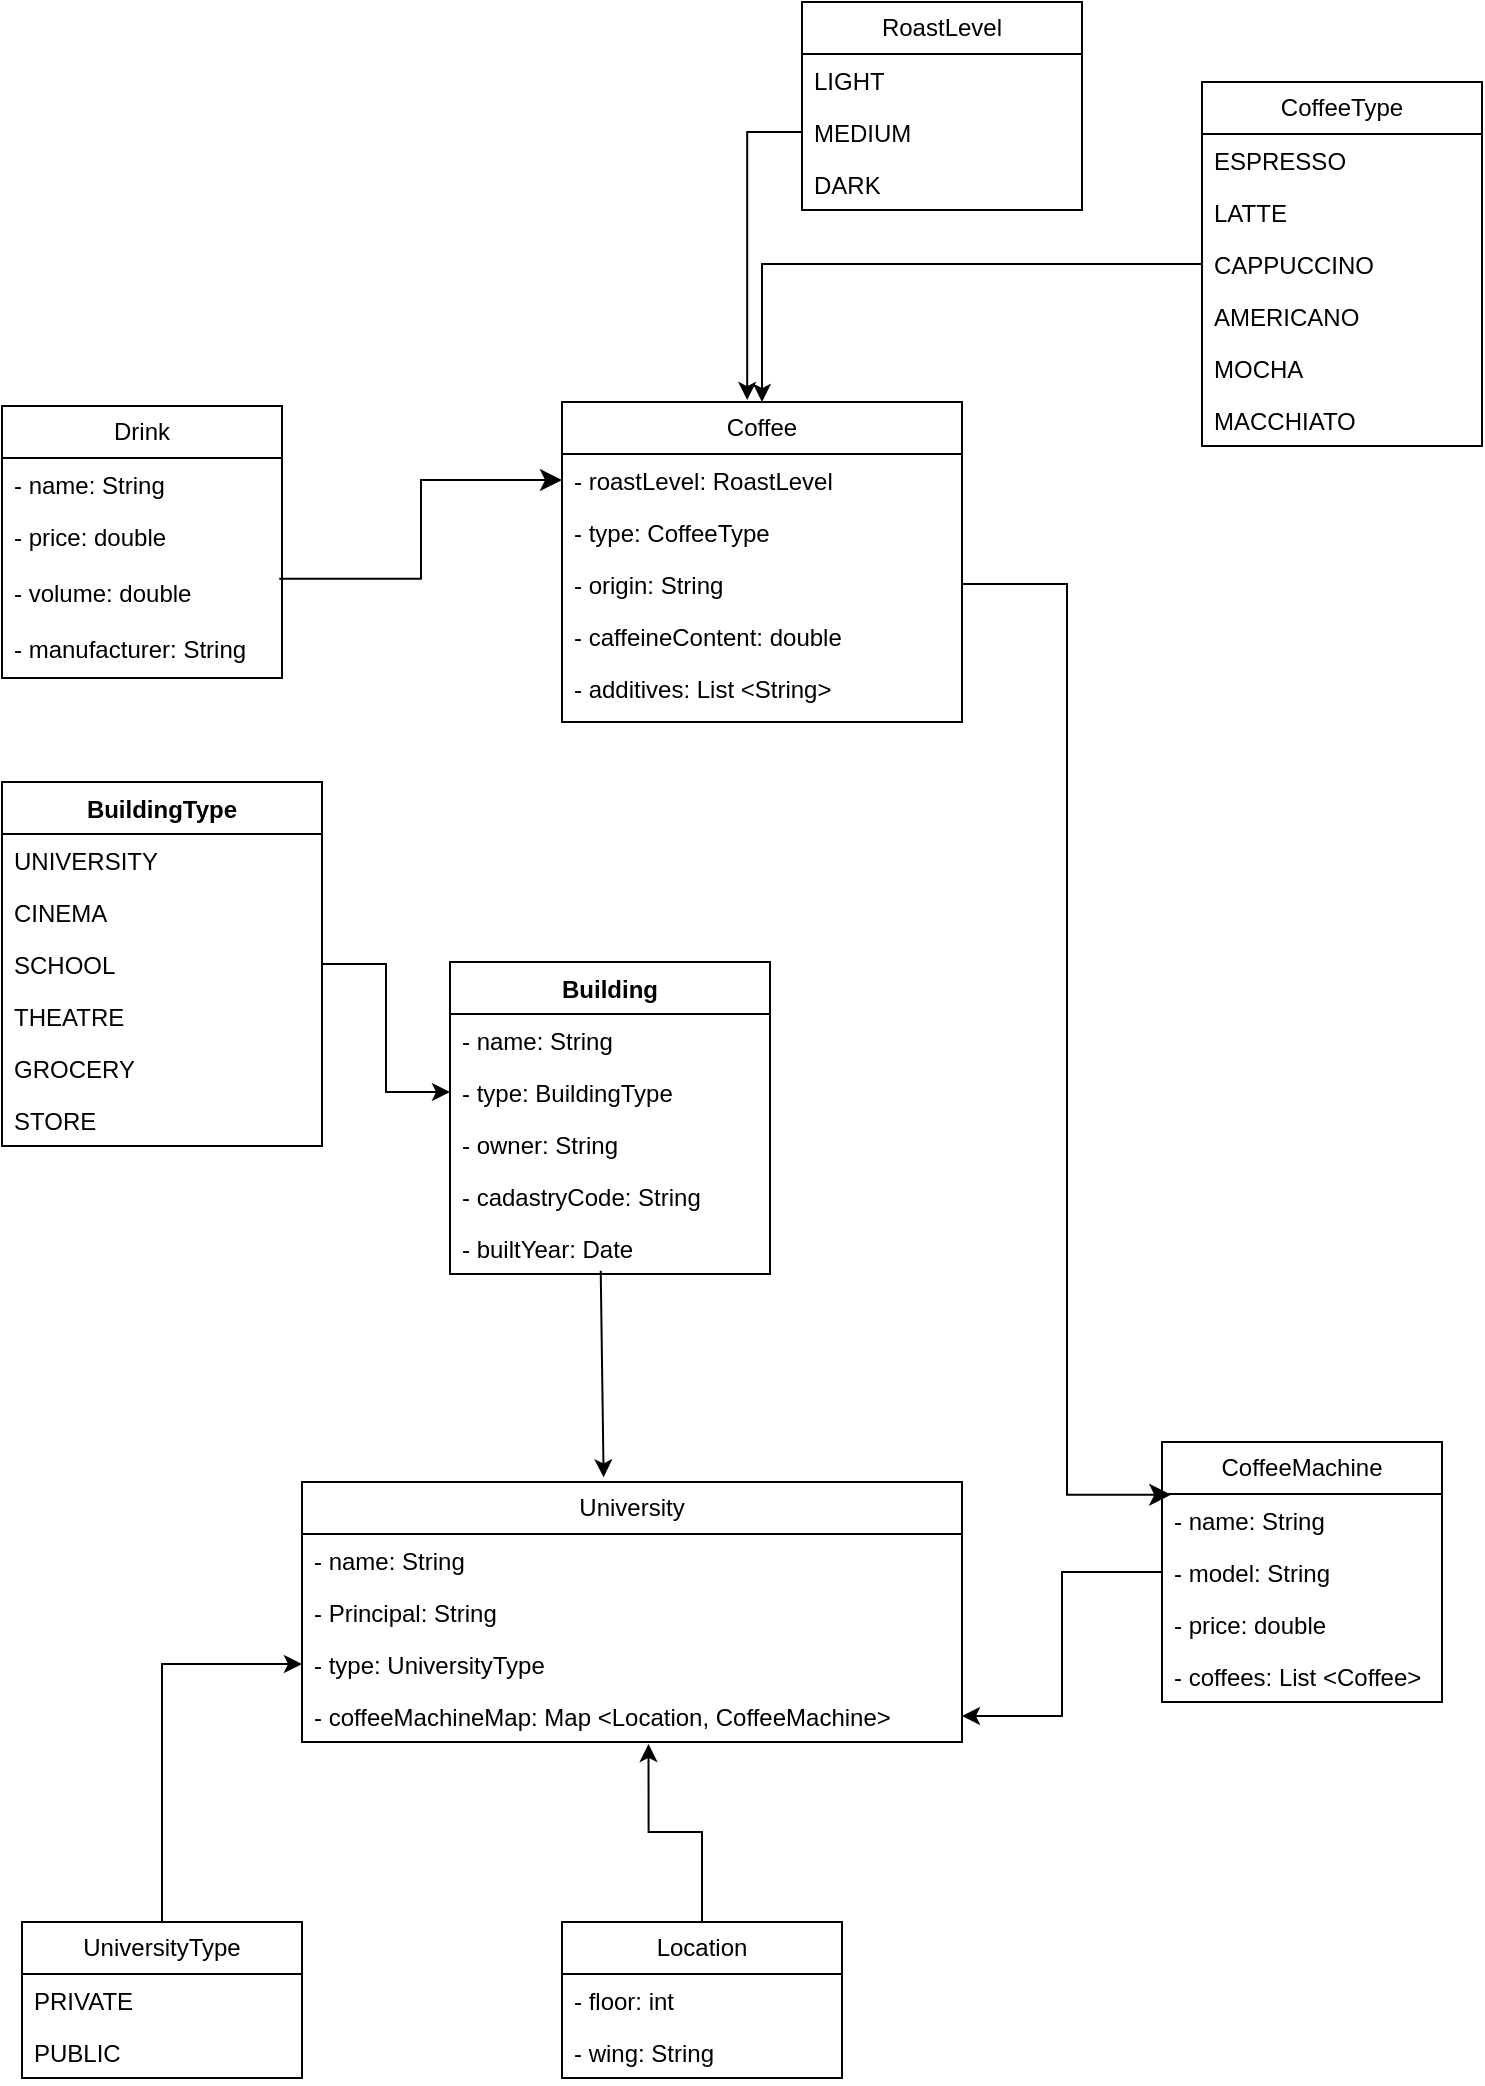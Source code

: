 <mxfile version="24.3.1" type="github">
  <diagram name="Page-1" id="FMfdvr8Tkq25NGHUM0uy">
    <mxGraphModel dx="934" dy="580" grid="1" gridSize="10" guides="1" tooltips="1" connect="1" arrows="1" fold="1" page="1" pageScale="1" pageWidth="827" pageHeight="1169" math="0" shadow="0">
      <root>
        <mxCell id="0" />
        <mxCell id="1" parent="0" />
        <mxCell id="WFAb-JO92HZYGPEsbWlz-5" value="Drink" style="swimlane;fontStyle=0;childLayout=stackLayout;horizontal=1;startSize=26;fillColor=none;horizontalStack=0;resizeParent=1;resizeParentMax=0;resizeLast=0;collapsible=1;marginBottom=0;whiteSpace=wrap;html=1;" vertex="1" parent="1">
          <mxGeometry x="40" y="282" width="140" height="136" as="geometry" />
        </mxCell>
        <mxCell id="WFAb-JO92HZYGPEsbWlz-6" value="- name: String" style="text;strokeColor=none;fillColor=none;align=left;verticalAlign=top;spacingLeft=4;spacingRight=4;overflow=hidden;rotatable=0;points=[[0,0.5],[1,0.5]];portConstraint=eastwest;whiteSpace=wrap;html=1;" vertex="1" parent="WFAb-JO92HZYGPEsbWlz-5">
          <mxGeometry y="26" width="140" height="26" as="geometry" />
        </mxCell>
        <mxCell id="WFAb-JO92HZYGPEsbWlz-7" value="- price: double" style="text;strokeColor=none;fillColor=none;align=left;verticalAlign=top;spacingLeft=4;spacingRight=4;overflow=hidden;rotatable=0;points=[[0,0.5],[1,0.5]];portConstraint=eastwest;whiteSpace=wrap;html=1;" vertex="1" parent="WFAb-JO92HZYGPEsbWlz-5">
          <mxGeometry y="52" width="140" height="28" as="geometry" />
        </mxCell>
        <mxCell id="WFAb-JO92HZYGPEsbWlz-9" value="- volume: double" style="text;strokeColor=none;fillColor=none;align=left;verticalAlign=top;spacingLeft=4;spacingRight=4;overflow=hidden;rotatable=0;points=[[0,0.5],[1,0.5]];portConstraint=eastwest;whiteSpace=wrap;html=1;" vertex="1" parent="WFAb-JO92HZYGPEsbWlz-5">
          <mxGeometry y="80" width="140" height="28" as="geometry" />
        </mxCell>
        <mxCell id="WFAb-JO92HZYGPEsbWlz-10" value="- manufacturer: String" style="text;strokeColor=none;fillColor=none;align=left;verticalAlign=top;spacingLeft=4;spacingRight=4;overflow=hidden;rotatable=0;points=[[0,0.5],[1,0.5]];portConstraint=eastwest;whiteSpace=wrap;html=1;" vertex="1" parent="WFAb-JO92HZYGPEsbWlz-5">
          <mxGeometry y="108" width="140" height="28" as="geometry" />
        </mxCell>
        <mxCell id="WFAb-JO92HZYGPEsbWlz-11" value="Coffee" style="swimlane;fontStyle=0;childLayout=stackLayout;horizontal=1;startSize=26;fillColor=none;horizontalStack=0;resizeParent=1;resizeParentMax=0;resizeLast=0;collapsible=1;marginBottom=0;whiteSpace=wrap;html=1;" vertex="1" parent="1">
          <mxGeometry x="320" y="280" width="200" height="160" as="geometry" />
        </mxCell>
        <mxCell id="WFAb-JO92HZYGPEsbWlz-12" value="- roastLevel: RoastLevel" style="text;strokeColor=none;fillColor=none;align=left;verticalAlign=top;spacingLeft=4;spacingRight=4;overflow=hidden;rotatable=0;points=[[0,0.5],[1,0.5]];portConstraint=eastwest;whiteSpace=wrap;html=1;" vertex="1" parent="WFAb-JO92HZYGPEsbWlz-11">
          <mxGeometry y="26" width="200" height="26" as="geometry" />
        </mxCell>
        <mxCell id="WFAb-JO92HZYGPEsbWlz-13" value="- type: CoffeeType" style="text;strokeColor=none;fillColor=none;align=left;verticalAlign=top;spacingLeft=4;spacingRight=4;overflow=hidden;rotatable=0;points=[[0,0.5],[1,0.5]];portConstraint=eastwest;whiteSpace=wrap;html=1;" vertex="1" parent="WFAb-JO92HZYGPEsbWlz-11">
          <mxGeometry y="52" width="200" height="26" as="geometry" />
        </mxCell>
        <mxCell id="WFAb-JO92HZYGPEsbWlz-14" value="- origin: String" style="text;strokeColor=none;fillColor=none;align=left;verticalAlign=top;spacingLeft=4;spacingRight=4;overflow=hidden;rotatable=0;points=[[0,0.5],[1,0.5]];portConstraint=eastwest;whiteSpace=wrap;html=1;" vertex="1" parent="WFAb-JO92HZYGPEsbWlz-11">
          <mxGeometry y="78" width="200" height="26" as="geometry" />
        </mxCell>
        <mxCell id="WFAb-JO92HZYGPEsbWlz-15" value="- caffeineContent: double" style="text;strokeColor=none;fillColor=none;align=left;verticalAlign=top;spacingLeft=4;spacingRight=4;overflow=hidden;rotatable=0;points=[[0,0.5],[1,0.5]];portConstraint=eastwest;whiteSpace=wrap;html=1;" vertex="1" parent="WFAb-JO92HZYGPEsbWlz-11">
          <mxGeometry y="104" width="200" height="26" as="geometry" />
        </mxCell>
        <mxCell id="WFAb-JO92HZYGPEsbWlz-16" value="- additives: List &amp;lt;String&amp;gt;" style="text;strokeColor=none;fillColor=none;align=left;verticalAlign=top;spacingLeft=4;spacingRight=4;overflow=hidden;rotatable=0;points=[[0,0.5],[1,0.5]];portConstraint=eastwest;whiteSpace=wrap;html=1;" vertex="1" parent="WFAb-JO92HZYGPEsbWlz-11">
          <mxGeometry y="130" width="200" height="30" as="geometry" />
        </mxCell>
        <mxCell id="WFAb-JO92HZYGPEsbWlz-17" value="" style="edgeStyle=elbowEdgeStyle;elbow=horizontal;endArrow=classic;html=1;curved=0;rounded=0;endSize=8;startSize=8;exitX=0.99;exitY=0.226;exitDx=0;exitDy=0;exitPerimeter=0;entryX=0;entryY=0.5;entryDx=0;entryDy=0;" edge="1" parent="1" source="WFAb-JO92HZYGPEsbWlz-9" target="WFAb-JO92HZYGPEsbWlz-12">
          <mxGeometry width="50" height="50" relative="1" as="geometry">
            <mxPoint x="200" y="372" as="sourcePoint" />
            <mxPoint x="250" y="322" as="targetPoint" />
          </mxGeometry>
        </mxCell>
        <mxCell id="WFAb-JO92HZYGPEsbWlz-18" value="Building" style="swimlane;fontStyle=1;align=center;verticalAlign=top;childLayout=stackLayout;horizontal=1;startSize=26;horizontalStack=0;resizeParent=1;resizeParentMax=0;resizeLast=0;collapsible=1;marginBottom=0;whiteSpace=wrap;html=1;" vertex="1" parent="1">
          <mxGeometry x="264" y="560" width="160" height="156" as="geometry" />
        </mxCell>
        <mxCell id="WFAb-JO92HZYGPEsbWlz-19" value="- name: String" style="text;strokeColor=none;fillColor=none;align=left;verticalAlign=top;spacingLeft=4;spacingRight=4;overflow=hidden;rotatable=0;points=[[0,0.5],[1,0.5]];portConstraint=eastwest;whiteSpace=wrap;html=1;" vertex="1" parent="WFAb-JO92HZYGPEsbWlz-18">
          <mxGeometry y="26" width="160" height="26" as="geometry" />
        </mxCell>
        <mxCell id="WFAb-JO92HZYGPEsbWlz-21" value="- type: BuildingType" style="text;strokeColor=none;fillColor=none;align=left;verticalAlign=top;spacingLeft=4;spacingRight=4;overflow=hidden;rotatable=0;points=[[0,0.5],[1,0.5]];portConstraint=eastwest;whiteSpace=wrap;html=1;" vertex="1" parent="WFAb-JO92HZYGPEsbWlz-18">
          <mxGeometry y="52" width="160" height="26" as="geometry" />
        </mxCell>
        <mxCell id="WFAb-JO92HZYGPEsbWlz-38" value="- owner: String" style="text;strokeColor=none;fillColor=none;align=left;verticalAlign=top;spacingLeft=4;spacingRight=4;overflow=hidden;rotatable=0;points=[[0,0.5],[1,0.5]];portConstraint=eastwest;whiteSpace=wrap;html=1;" vertex="1" parent="WFAb-JO92HZYGPEsbWlz-18">
          <mxGeometry y="78" width="160" height="26" as="geometry" />
        </mxCell>
        <mxCell id="WFAb-JO92HZYGPEsbWlz-39" value="- cadastryCode: String" style="text;strokeColor=none;fillColor=none;align=left;verticalAlign=top;spacingLeft=4;spacingRight=4;overflow=hidden;rotatable=0;points=[[0,0.5],[1,0.5]];portConstraint=eastwest;whiteSpace=wrap;html=1;" vertex="1" parent="WFAb-JO92HZYGPEsbWlz-18">
          <mxGeometry y="104" width="160" height="26" as="geometry" />
        </mxCell>
        <mxCell id="WFAb-JO92HZYGPEsbWlz-40" value="- builtYear: Date" style="text;strokeColor=none;fillColor=none;align=left;verticalAlign=top;spacingLeft=4;spacingRight=4;overflow=hidden;rotatable=0;points=[[0,0.5],[1,0.5]];portConstraint=eastwest;whiteSpace=wrap;html=1;" vertex="1" parent="WFAb-JO92HZYGPEsbWlz-18">
          <mxGeometry y="130" width="160" height="26" as="geometry" />
        </mxCell>
        <mxCell id="WFAb-JO92HZYGPEsbWlz-22" value="RoastLevel" style="swimlane;fontStyle=0;childLayout=stackLayout;horizontal=1;startSize=26;fillColor=none;horizontalStack=0;resizeParent=1;resizeParentMax=0;resizeLast=0;collapsible=1;marginBottom=0;whiteSpace=wrap;html=1;" vertex="1" parent="1">
          <mxGeometry x="440" y="80" width="140" height="104" as="geometry" />
        </mxCell>
        <mxCell id="WFAb-JO92HZYGPEsbWlz-23" value="LIGHT" style="text;strokeColor=none;fillColor=none;align=left;verticalAlign=top;spacingLeft=4;spacingRight=4;overflow=hidden;rotatable=0;points=[[0,0.5],[1,0.5]];portConstraint=eastwest;whiteSpace=wrap;html=1;" vertex="1" parent="WFAb-JO92HZYGPEsbWlz-22">
          <mxGeometry y="26" width="140" height="26" as="geometry" />
        </mxCell>
        <mxCell id="WFAb-JO92HZYGPEsbWlz-24" value="MEDIUM" style="text;strokeColor=none;fillColor=none;align=left;verticalAlign=top;spacingLeft=4;spacingRight=4;overflow=hidden;rotatable=0;points=[[0,0.5],[1,0.5]];portConstraint=eastwest;whiteSpace=wrap;html=1;" vertex="1" parent="WFAb-JO92HZYGPEsbWlz-22">
          <mxGeometry y="52" width="140" height="26" as="geometry" />
        </mxCell>
        <mxCell id="WFAb-JO92HZYGPEsbWlz-25" value="DARK" style="text;strokeColor=none;fillColor=none;align=left;verticalAlign=top;spacingLeft=4;spacingRight=4;overflow=hidden;rotatable=0;points=[[0,0.5],[1,0.5]];portConstraint=eastwest;whiteSpace=wrap;html=1;" vertex="1" parent="WFAb-JO92HZYGPEsbWlz-22">
          <mxGeometry y="78" width="140" height="26" as="geometry" />
        </mxCell>
        <mxCell id="WFAb-JO92HZYGPEsbWlz-28" style="edgeStyle=orthogonalEdgeStyle;rounded=0;orthogonalLoop=1;jettySize=auto;html=1;exitX=0;exitY=0.5;exitDx=0;exitDy=0;entryX=0.463;entryY=-0.006;entryDx=0;entryDy=0;entryPerimeter=0;" edge="1" parent="1" source="WFAb-JO92HZYGPEsbWlz-24" target="WFAb-JO92HZYGPEsbWlz-11">
          <mxGeometry relative="1" as="geometry" />
        </mxCell>
        <mxCell id="WFAb-JO92HZYGPEsbWlz-29" value="CoffeeType" style="swimlane;fontStyle=0;childLayout=stackLayout;horizontal=1;startSize=26;fillColor=none;horizontalStack=0;resizeParent=1;resizeParentMax=0;resizeLast=0;collapsible=1;marginBottom=0;whiteSpace=wrap;html=1;" vertex="1" parent="1">
          <mxGeometry x="640" y="120" width="140" height="182" as="geometry" />
        </mxCell>
        <mxCell id="WFAb-JO92HZYGPEsbWlz-30" value="ESPRESSO" style="text;strokeColor=none;fillColor=none;align=left;verticalAlign=top;spacingLeft=4;spacingRight=4;overflow=hidden;rotatable=0;points=[[0,0.5],[1,0.5]];portConstraint=eastwest;whiteSpace=wrap;html=1;" vertex="1" parent="WFAb-JO92HZYGPEsbWlz-29">
          <mxGeometry y="26" width="140" height="26" as="geometry" />
        </mxCell>
        <mxCell id="WFAb-JO92HZYGPEsbWlz-31" value="LATTE" style="text;strokeColor=none;fillColor=none;align=left;verticalAlign=top;spacingLeft=4;spacingRight=4;overflow=hidden;rotatable=0;points=[[0,0.5],[1,0.5]];portConstraint=eastwest;whiteSpace=wrap;html=1;" vertex="1" parent="WFAb-JO92HZYGPEsbWlz-29">
          <mxGeometry y="52" width="140" height="26" as="geometry" />
        </mxCell>
        <mxCell id="WFAb-JO92HZYGPEsbWlz-32" value="CAPPUCCINO" style="text;strokeColor=none;fillColor=none;align=left;verticalAlign=top;spacingLeft=4;spacingRight=4;overflow=hidden;rotatable=0;points=[[0,0.5],[1,0.5]];portConstraint=eastwest;whiteSpace=wrap;html=1;" vertex="1" parent="WFAb-JO92HZYGPEsbWlz-29">
          <mxGeometry y="78" width="140" height="26" as="geometry" />
        </mxCell>
        <mxCell id="WFAb-JO92HZYGPEsbWlz-33" value="AMERICANO" style="text;strokeColor=none;fillColor=none;align=left;verticalAlign=top;spacingLeft=4;spacingRight=4;overflow=hidden;rotatable=0;points=[[0,0.5],[1,0.5]];portConstraint=eastwest;whiteSpace=wrap;html=1;" vertex="1" parent="WFAb-JO92HZYGPEsbWlz-29">
          <mxGeometry y="104" width="140" height="26" as="geometry" />
        </mxCell>
        <mxCell id="WFAb-JO92HZYGPEsbWlz-34" value="MOCHA" style="text;strokeColor=none;fillColor=none;align=left;verticalAlign=top;spacingLeft=4;spacingRight=4;overflow=hidden;rotatable=0;points=[[0,0.5],[1,0.5]];portConstraint=eastwest;whiteSpace=wrap;html=1;" vertex="1" parent="WFAb-JO92HZYGPEsbWlz-29">
          <mxGeometry y="130" width="140" height="26" as="geometry" />
        </mxCell>
        <mxCell id="WFAb-JO92HZYGPEsbWlz-35" value="MACCHIATO" style="text;strokeColor=none;fillColor=none;align=left;verticalAlign=top;spacingLeft=4;spacingRight=4;overflow=hidden;rotatable=0;points=[[0,0.5],[1,0.5]];portConstraint=eastwest;whiteSpace=wrap;html=1;" vertex="1" parent="WFAb-JO92HZYGPEsbWlz-29">
          <mxGeometry y="156" width="140" height="26" as="geometry" />
        </mxCell>
        <mxCell id="WFAb-JO92HZYGPEsbWlz-37" style="edgeStyle=orthogonalEdgeStyle;rounded=0;orthogonalLoop=1;jettySize=auto;html=1;exitX=0;exitY=0.5;exitDx=0;exitDy=0;" edge="1" parent="1" source="WFAb-JO92HZYGPEsbWlz-32" target="WFAb-JO92HZYGPEsbWlz-11">
          <mxGeometry relative="1" as="geometry" />
        </mxCell>
        <mxCell id="WFAb-JO92HZYGPEsbWlz-41" value="BuildingType" style="swimlane;fontStyle=1;align=center;verticalAlign=top;childLayout=stackLayout;horizontal=1;startSize=26;horizontalStack=0;resizeParent=1;resizeParentMax=0;resizeLast=0;collapsible=1;marginBottom=0;whiteSpace=wrap;html=1;" vertex="1" parent="1">
          <mxGeometry x="40" y="470" width="160" height="182" as="geometry" />
        </mxCell>
        <mxCell id="WFAb-JO92HZYGPEsbWlz-42" value="UNIVERSITY" style="text;strokeColor=none;fillColor=none;align=left;verticalAlign=top;spacingLeft=4;spacingRight=4;overflow=hidden;rotatable=0;points=[[0,0.5],[1,0.5]];portConstraint=eastwest;whiteSpace=wrap;html=1;" vertex="1" parent="WFAb-JO92HZYGPEsbWlz-41">
          <mxGeometry y="26" width="160" height="26" as="geometry" />
        </mxCell>
        <mxCell id="WFAb-JO92HZYGPEsbWlz-44" value="CINEMA" style="text;strokeColor=none;fillColor=none;align=left;verticalAlign=top;spacingLeft=4;spacingRight=4;overflow=hidden;rotatable=0;points=[[0,0.5],[1,0.5]];portConstraint=eastwest;whiteSpace=wrap;html=1;" vertex="1" parent="WFAb-JO92HZYGPEsbWlz-41">
          <mxGeometry y="52" width="160" height="26" as="geometry" />
        </mxCell>
        <mxCell id="WFAb-JO92HZYGPEsbWlz-48" value="SCHOOL" style="text;strokeColor=none;fillColor=none;align=left;verticalAlign=top;spacingLeft=4;spacingRight=4;overflow=hidden;rotatable=0;points=[[0,0.5],[1,0.5]];portConstraint=eastwest;whiteSpace=wrap;html=1;" vertex="1" parent="WFAb-JO92HZYGPEsbWlz-41">
          <mxGeometry y="78" width="160" height="26" as="geometry" />
        </mxCell>
        <mxCell id="WFAb-JO92HZYGPEsbWlz-49" value="THEATRE" style="text;strokeColor=none;fillColor=none;align=left;verticalAlign=top;spacingLeft=4;spacingRight=4;overflow=hidden;rotatable=0;points=[[0,0.5],[1,0.5]];portConstraint=eastwest;whiteSpace=wrap;html=1;" vertex="1" parent="WFAb-JO92HZYGPEsbWlz-41">
          <mxGeometry y="104" width="160" height="26" as="geometry" />
        </mxCell>
        <mxCell id="WFAb-JO92HZYGPEsbWlz-50" value="GROCERY" style="text;strokeColor=none;fillColor=none;align=left;verticalAlign=top;spacingLeft=4;spacingRight=4;overflow=hidden;rotatable=0;points=[[0,0.5],[1,0.5]];portConstraint=eastwest;whiteSpace=wrap;html=1;" vertex="1" parent="WFAb-JO92HZYGPEsbWlz-41">
          <mxGeometry y="130" width="160" height="26" as="geometry" />
        </mxCell>
        <mxCell id="WFAb-JO92HZYGPEsbWlz-51" value="STORE" style="text;strokeColor=none;fillColor=none;align=left;verticalAlign=top;spacingLeft=4;spacingRight=4;overflow=hidden;rotatable=0;points=[[0,0.5],[1,0.5]];portConstraint=eastwest;whiteSpace=wrap;html=1;" vertex="1" parent="WFAb-JO92HZYGPEsbWlz-41">
          <mxGeometry y="156" width="160" height="26" as="geometry" />
        </mxCell>
        <mxCell id="WFAb-JO92HZYGPEsbWlz-52" style="edgeStyle=orthogonalEdgeStyle;rounded=0;orthogonalLoop=1;jettySize=auto;html=1;exitX=1;exitY=0.5;exitDx=0;exitDy=0;entryX=0;entryY=0.5;entryDx=0;entryDy=0;" edge="1" parent="1" source="WFAb-JO92HZYGPEsbWlz-48" target="WFAb-JO92HZYGPEsbWlz-21">
          <mxGeometry relative="1" as="geometry" />
        </mxCell>
        <mxCell id="WFAb-JO92HZYGPEsbWlz-53" value="University" style="swimlane;fontStyle=0;childLayout=stackLayout;horizontal=1;startSize=26;fillColor=none;horizontalStack=0;resizeParent=1;resizeParentMax=0;resizeLast=0;collapsible=1;marginBottom=0;whiteSpace=wrap;html=1;" vertex="1" parent="1">
          <mxGeometry x="190" y="820" width="330" height="130" as="geometry" />
        </mxCell>
        <mxCell id="WFAb-JO92HZYGPEsbWlz-55" value="- name: String" style="text;strokeColor=none;fillColor=none;align=left;verticalAlign=top;spacingLeft=4;spacingRight=4;overflow=hidden;rotatable=0;points=[[0,0.5],[1,0.5]];portConstraint=eastwest;whiteSpace=wrap;html=1;" vertex="1" parent="WFAb-JO92HZYGPEsbWlz-53">
          <mxGeometry y="26" width="330" height="26" as="geometry" />
        </mxCell>
        <mxCell id="WFAb-JO92HZYGPEsbWlz-56" value="- Principal: String" style="text;strokeColor=none;fillColor=none;align=left;verticalAlign=top;spacingLeft=4;spacingRight=4;overflow=hidden;rotatable=0;points=[[0,0.5],[1,0.5]];portConstraint=eastwest;whiteSpace=wrap;html=1;" vertex="1" parent="WFAb-JO92HZYGPEsbWlz-53">
          <mxGeometry y="52" width="330" height="26" as="geometry" />
        </mxCell>
        <mxCell id="WFAb-JO92HZYGPEsbWlz-57" value="- type: UniversityType" style="text;strokeColor=none;fillColor=none;align=left;verticalAlign=top;spacingLeft=4;spacingRight=4;overflow=hidden;rotatable=0;points=[[0,0.5],[1,0.5]];portConstraint=eastwest;whiteSpace=wrap;html=1;" vertex="1" parent="WFAb-JO92HZYGPEsbWlz-53">
          <mxGeometry y="78" width="330" height="26" as="geometry" />
        </mxCell>
        <mxCell id="WFAb-JO92HZYGPEsbWlz-58" value="- coffeeMachineMap: Map &amp;lt;Location, CoffeeMachine&amp;gt;" style="text;strokeColor=none;fillColor=none;align=left;verticalAlign=top;spacingLeft=4;spacingRight=4;overflow=hidden;rotatable=0;points=[[0,0.5],[1,0.5]];portConstraint=eastwest;whiteSpace=wrap;html=1;" vertex="1" parent="WFAb-JO92HZYGPEsbWlz-53">
          <mxGeometry y="104" width="330" height="26" as="geometry" />
        </mxCell>
        <mxCell id="WFAb-JO92HZYGPEsbWlz-61" value="" style="endArrow=classic;html=1;rounded=0;exitX=0.471;exitY=0.936;exitDx=0;exitDy=0;exitPerimeter=0;entryX=0.457;entryY=-0.018;entryDx=0;entryDy=0;entryPerimeter=0;" edge="1" parent="1" source="WFAb-JO92HZYGPEsbWlz-40" target="WFAb-JO92HZYGPEsbWlz-53">
          <mxGeometry width="50" height="50" relative="1" as="geometry">
            <mxPoint x="370" y="780" as="sourcePoint" />
            <mxPoint x="334" y="890" as="targetPoint" />
          </mxGeometry>
        </mxCell>
        <mxCell id="WFAb-JO92HZYGPEsbWlz-62" value="CoffeeMachine" style="swimlane;fontStyle=0;childLayout=stackLayout;horizontal=1;startSize=26;fillColor=none;horizontalStack=0;resizeParent=1;resizeParentMax=0;resizeLast=0;collapsible=1;marginBottom=0;whiteSpace=wrap;html=1;" vertex="1" parent="1">
          <mxGeometry x="620" y="800" width="140" height="130" as="geometry" />
        </mxCell>
        <mxCell id="WFAb-JO92HZYGPEsbWlz-63" value="- name: String" style="text;strokeColor=none;fillColor=none;align=left;verticalAlign=top;spacingLeft=4;spacingRight=4;overflow=hidden;rotatable=0;points=[[0,0.5],[1,0.5]];portConstraint=eastwest;whiteSpace=wrap;html=1;" vertex="1" parent="WFAb-JO92HZYGPEsbWlz-62">
          <mxGeometry y="26" width="140" height="26" as="geometry" />
        </mxCell>
        <mxCell id="WFAb-JO92HZYGPEsbWlz-64" value="- model: String" style="text;strokeColor=none;fillColor=none;align=left;verticalAlign=top;spacingLeft=4;spacingRight=4;overflow=hidden;rotatable=0;points=[[0,0.5],[1,0.5]];portConstraint=eastwest;whiteSpace=wrap;html=1;" vertex="1" parent="WFAb-JO92HZYGPEsbWlz-62">
          <mxGeometry y="52" width="140" height="26" as="geometry" />
        </mxCell>
        <mxCell id="WFAb-JO92HZYGPEsbWlz-65" value="- price: double" style="text;strokeColor=none;fillColor=none;align=left;verticalAlign=top;spacingLeft=4;spacingRight=4;overflow=hidden;rotatable=0;points=[[0,0.5],[1,0.5]];portConstraint=eastwest;whiteSpace=wrap;html=1;" vertex="1" parent="WFAb-JO92HZYGPEsbWlz-62">
          <mxGeometry y="78" width="140" height="26" as="geometry" />
        </mxCell>
        <mxCell id="WFAb-JO92HZYGPEsbWlz-66" value="- coffees: List &amp;lt;Coffee&amp;gt;" style="text;strokeColor=none;fillColor=none;align=left;verticalAlign=top;spacingLeft=4;spacingRight=4;overflow=hidden;rotatable=0;points=[[0,0.5],[1,0.5]];portConstraint=eastwest;whiteSpace=wrap;html=1;" vertex="1" parent="WFAb-JO92HZYGPEsbWlz-62">
          <mxGeometry y="104" width="140" height="26" as="geometry" />
        </mxCell>
        <mxCell id="WFAb-JO92HZYGPEsbWlz-67" value="" style="edgeStyle=elbowEdgeStyle;elbow=horizontal;endArrow=classic;html=1;curved=0;rounded=0;endSize=8;startSize=8;entryX=0.033;entryY=0.013;entryDx=0;entryDy=0;entryPerimeter=0;exitX=1;exitY=0.5;exitDx=0;exitDy=0;" edge="1" parent="1" source="WFAb-JO92HZYGPEsbWlz-14" target="WFAb-JO92HZYGPEsbWlz-63">
          <mxGeometry width="50" height="50" relative="1" as="geometry">
            <mxPoint x="520" y="460" as="sourcePoint" />
            <mxPoint x="570" y="410" as="targetPoint" />
          </mxGeometry>
        </mxCell>
        <mxCell id="WFAb-JO92HZYGPEsbWlz-69" style="edgeStyle=orthogonalEdgeStyle;rounded=0;orthogonalLoop=1;jettySize=auto;html=1;entryX=1;entryY=0.5;entryDx=0;entryDy=0;" edge="1" parent="1" source="WFAb-JO92HZYGPEsbWlz-64" target="WFAb-JO92HZYGPEsbWlz-58">
          <mxGeometry relative="1" as="geometry" />
        </mxCell>
        <mxCell id="WFAb-JO92HZYGPEsbWlz-78" style="edgeStyle=orthogonalEdgeStyle;rounded=0;orthogonalLoop=1;jettySize=auto;html=1;exitX=0.5;exitY=0;exitDx=0;exitDy=0;entryX=0;entryY=0.5;entryDx=0;entryDy=0;" edge="1" parent="1" source="WFAb-JO92HZYGPEsbWlz-70" target="WFAb-JO92HZYGPEsbWlz-57">
          <mxGeometry relative="1" as="geometry" />
        </mxCell>
        <mxCell id="WFAb-JO92HZYGPEsbWlz-70" value="UniversityType" style="swimlane;fontStyle=0;childLayout=stackLayout;horizontal=1;startSize=26;fillColor=none;horizontalStack=0;resizeParent=1;resizeParentMax=0;resizeLast=0;collapsible=1;marginBottom=0;whiteSpace=wrap;html=1;" vertex="1" parent="1">
          <mxGeometry x="50" y="1040" width="140" height="78" as="geometry" />
        </mxCell>
        <mxCell id="WFAb-JO92HZYGPEsbWlz-71" value="PRIVATE" style="text;strokeColor=none;fillColor=none;align=left;verticalAlign=top;spacingLeft=4;spacingRight=4;overflow=hidden;rotatable=0;points=[[0,0.5],[1,0.5]];portConstraint=eastwest;whiteSpace=wrap;html=1;" vertex="1" parent="WFAb-JO92HZYGPEsbWlz-70">
          <mxGeometry y="26" width="140" height="26" as="geometry" />
        </mxCell>
        <mxCell id="WFAb-JO92HZYGPEsbWlz-72" value="PUBLIC" style="text;strokeColor=none;fillColor=none;align=left;verticalAlign=top;spacingLeft=4;spacingRight=4;overflow=hidden;rotatable=0;points=[[0,0.5],[1,0.5]];portConstraint=eastwest;whiteSpace=wrap;html=1;" vertex="1" parent="WFAb-JO92HZYGPEsbWlz-70">
          <mxGeometry y="52" width="140" height="26" as="geometry" />
        </mxCell>
        <mxCell id="WFAb-JO92HZYGPEsbWlz-74" value="Location" style="swimlane;fontStyle=0;childLayout=stackLayout;horizontal=1;startSize=26;fillColor=none;horizontalStack=0;resizeParent=1;resizeParentMax=0;resizeLast=0;collapsible=1;marginBottom=0;whiteSpace=wrap;html=1;" vertex="1" parent="1">
          <mxGeometry x="320" y="1040" width="140" height="78" as="geometry" />
        </mxCell>
        <mxCell id="WFAb-JO92HZYGPEsbWlz-75" value="- floor: int" style="text;strokeColor=none;fillColor=none;align=left;verticalAlign=top;spacingLeft=4;spacingRight=4;overflow=hidden;rotatable=0;points=[[0,0.5],[1,0.5]];portConstraint=eastwest;whiteSpace=wrap;html=1;" vertex="1" parent="WFAb-JO92HZYGPEsbWlz-74">
          <mxGeometry y="26" width="140" height="26" as="geometry" />
        </mxCell>
        <mxCell id="WFAb-JO92HZYGPEsbWlz-76" value="- wing: String" style="text;strokeColor=none;fillColor=none;align=left;verticalAlign=top;spacingLeft=4;spacingRight=4;overflow=hidden;rotatable=0;points=[[0,0.5],[1,0.5]];portConstraint=eastwest;whiteSpace=wrap;html=1;" vertex="1" parent="WFAb-JO92HZYGPEsbWlz-74">
          <mxGeometry y="52" width="140" height="26" as="geometry" />
        </mxCell>
        <mxCell id="WFAb-JO92HZYGPEsbWlz-79" style="edgeStyle=orthogonalEdgeStyle;rounded=0;orthogonalLoop=1;jettySize=auto;html=1;exitX=0.5;exitY=0;exitDx=0;exitDy=0;entryX=0.525;entryY=1.038;entryDx=0;entryDy=0;entryPerimeter=0;" edge="1" parent="1" source="WFAb-JO92HZYGPEsbWlz-74" target="WFAb-JO92HZYGPEsbWlz-58">
          <mxGeometry relative="1" as="geometry" />
        </mxCell>
      </root>
    </mxGraphModel>
  </diagram>
</mxfile>
